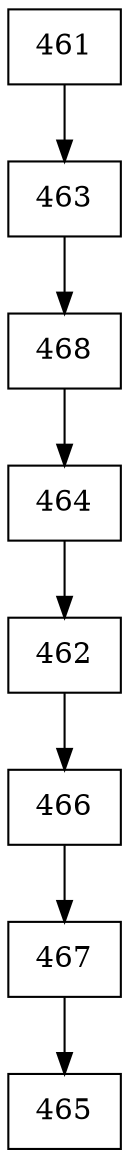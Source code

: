 digraph G {
  node [shape=record];
  node0 [label="{461}"];
  node0 -> node1;
  node1 [label="{463}"];
  node1 -> node2;
  node2 [label="{468}"];
  node2 -> node3;
  node3 [label="{464}"];
  node3 -> node4;
  node4 [label="{462}"];
  node4 -> node5;
  node5 [label="{466}"];
  node5 -> node6;
  node6 [label="{467}"];
  node6 -> node7;
  node7 [label="{465}"];
}
